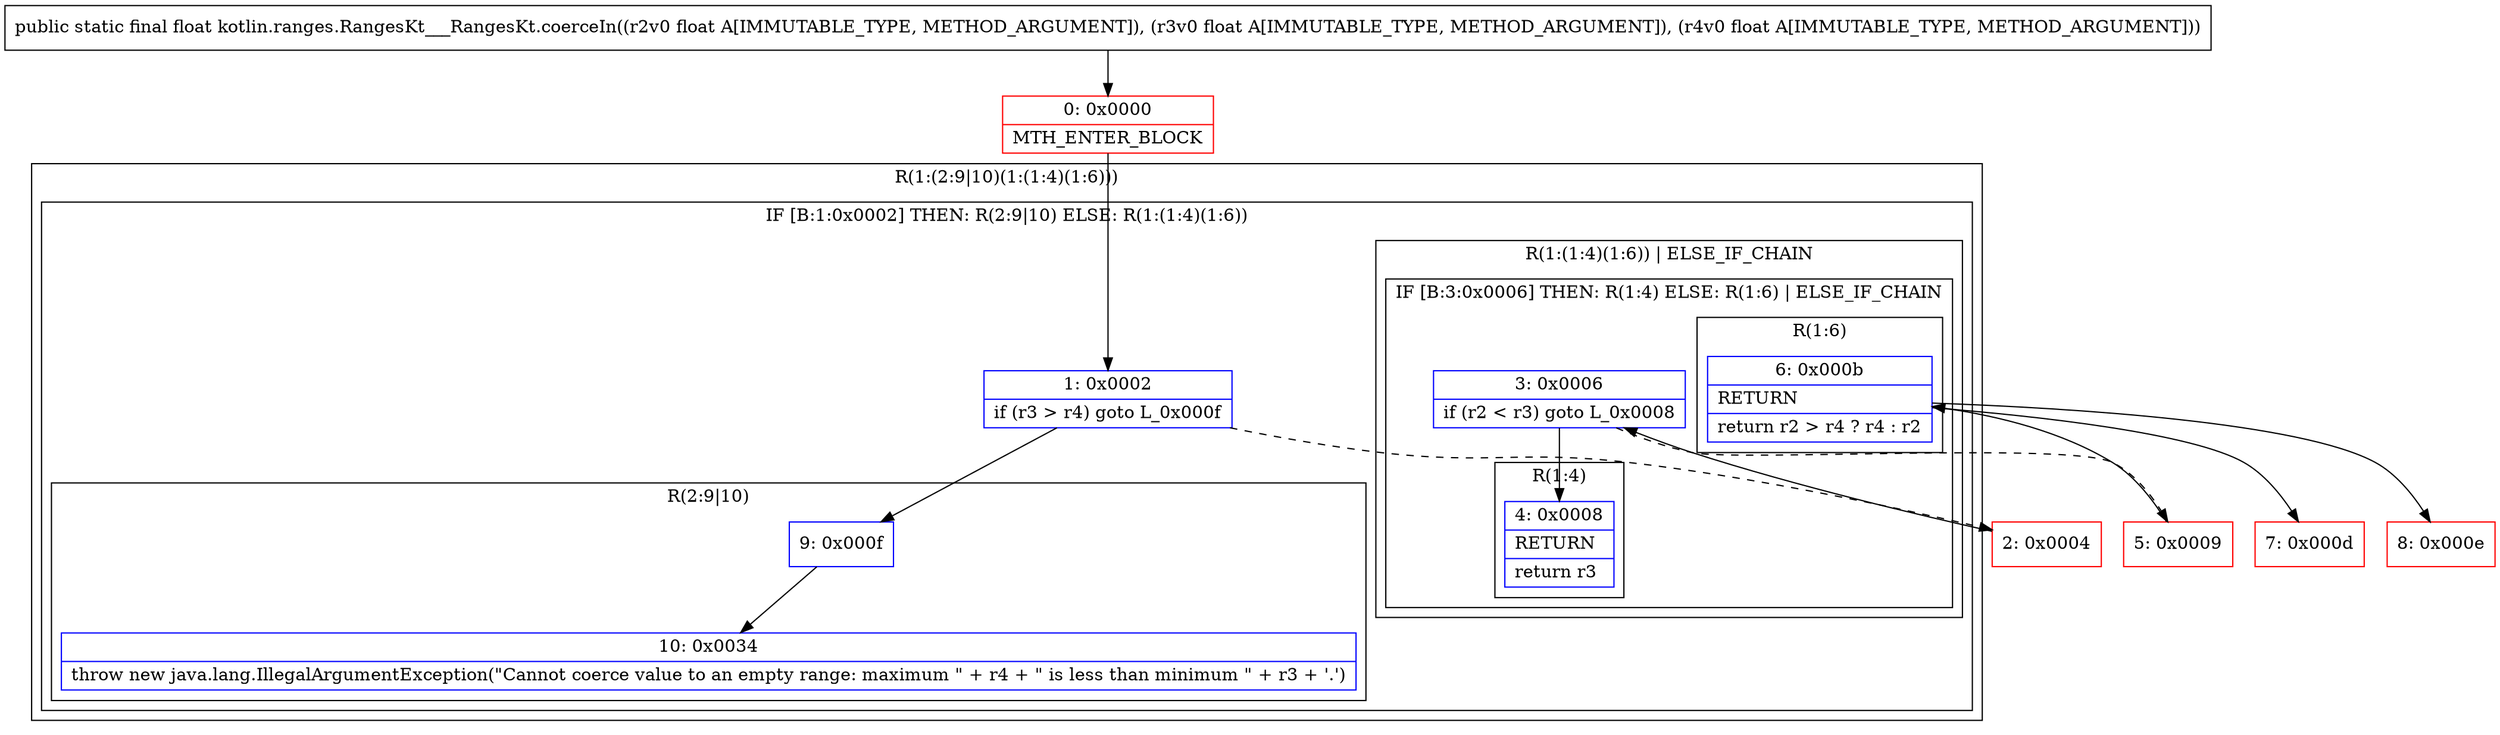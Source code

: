 digraph "CFG forkotlin.ranges.RangesKt___RangesKt.coerceIn(FFF)F" {
subgraph cluster_Region_30052539 {
label = "R(1:(2:9|10)(1:(1:4)(1:6)))";
node [shape=record,color=blue];
subgraph cluster_IfRegion_1634666090 {
label = "IF [B:1:0x0002] THEN: R(2:9|10) ELSE: R(1:(1:4)(1:6))";
node [shape=record,color=blue];
Node_1 [shape=record,label="{1\:\ 0x0002|if (r3 \> r4) goto L_0x000f\l}"];
subgraph cluster_Region_582832626 {
label = "R(2:9|10)";
node [shape=record,color=blue];
Node_9 [shape=record,label="{9\:\ 0x000f}"];
Node_10 [shape=record,label="{10\:\ 0x0034|throw new java.lang.IllegalArgumentException(\"Cannot coerce value to an empty range: maximum \" + r4 + \" is less than minimum \" + r3 + '.')\l}"];
}
subgraph cluster_Region_1916973364 {
label = "R(1:(1:4)(1:6)) | ELSE_IF_CHAIN\l";
node [shape=record,color=blue];
subgraph cluster_IfRegion_660125839 {
label = "IF [B:3:0x0006] THEN: R(1:4) ELSE: R(1:6) | ELSE_IF_CHAIN\l";
node [shape=record,color=blue];
Node_3 [shape=record,label="{3\:\ 0x0006|if (r2 \< r3) goto L_0x0008\l}"];
subgraph cluster_Region_1050523224 {
label = "R(1:4)";
node [shape=record,color=blue];
Node_4 [shape=record,label="{4\:\ 0x0008|RETURN\l|return r3\l}"];
}
subgraph cluster_Region_1986482872 {
label = "R(1:6)";
node [shape=record,color=blue];
Node_6 [shape=record,label="{6\:\ 0x000b|RETURN\l|return r2 \> r4 ? r4 : r2\l}"];
}
}
}
}
}
Node_0 [shape=record,color=red,label="{0\:\ 0x0000|MTH_ENTER_BLOCK\l}"];
Node_2 [shape=record,color=red,label="{2\:\ 0x0004}"];
Node_5 [shape=record,color=red,label="{5\:\ 0x0009}"];
Node_7 [shape=record,color=red,label="{7\:\ 0x000d}"];
Node_8 [shape=record,color=red,label="{8\:\ 0x000e}"];
MethodNode[shape=record,label="{public static final float kotlin.ranges.RangesKt___RangesKt.coerceIn((r2v0 float A[IMMUTABLE_TYPE, METHOD_ARGUMENT]), (r3v0 float A[IMMUTABLE_TYPE, METHOD_ARGUMENT]), (r4v0 float A[IMMUTABLE_TYPE, METHOD_ARGUMENT])) }"];
MethodNode -> Node_0;
Node_1 -> Node_2[style=dashed];
Node_1 -> Node_9;
Node_9 -> Node_10;
Node_3 -> Node_4;
Node_3 -> Node_5[style=dashed];
Node_6 -> Node_7;
Node_6 -> Node_8;
Node_0 -> Node_1;
Node_2 -> Node_3;
Node_5 -> Node_6;
}

